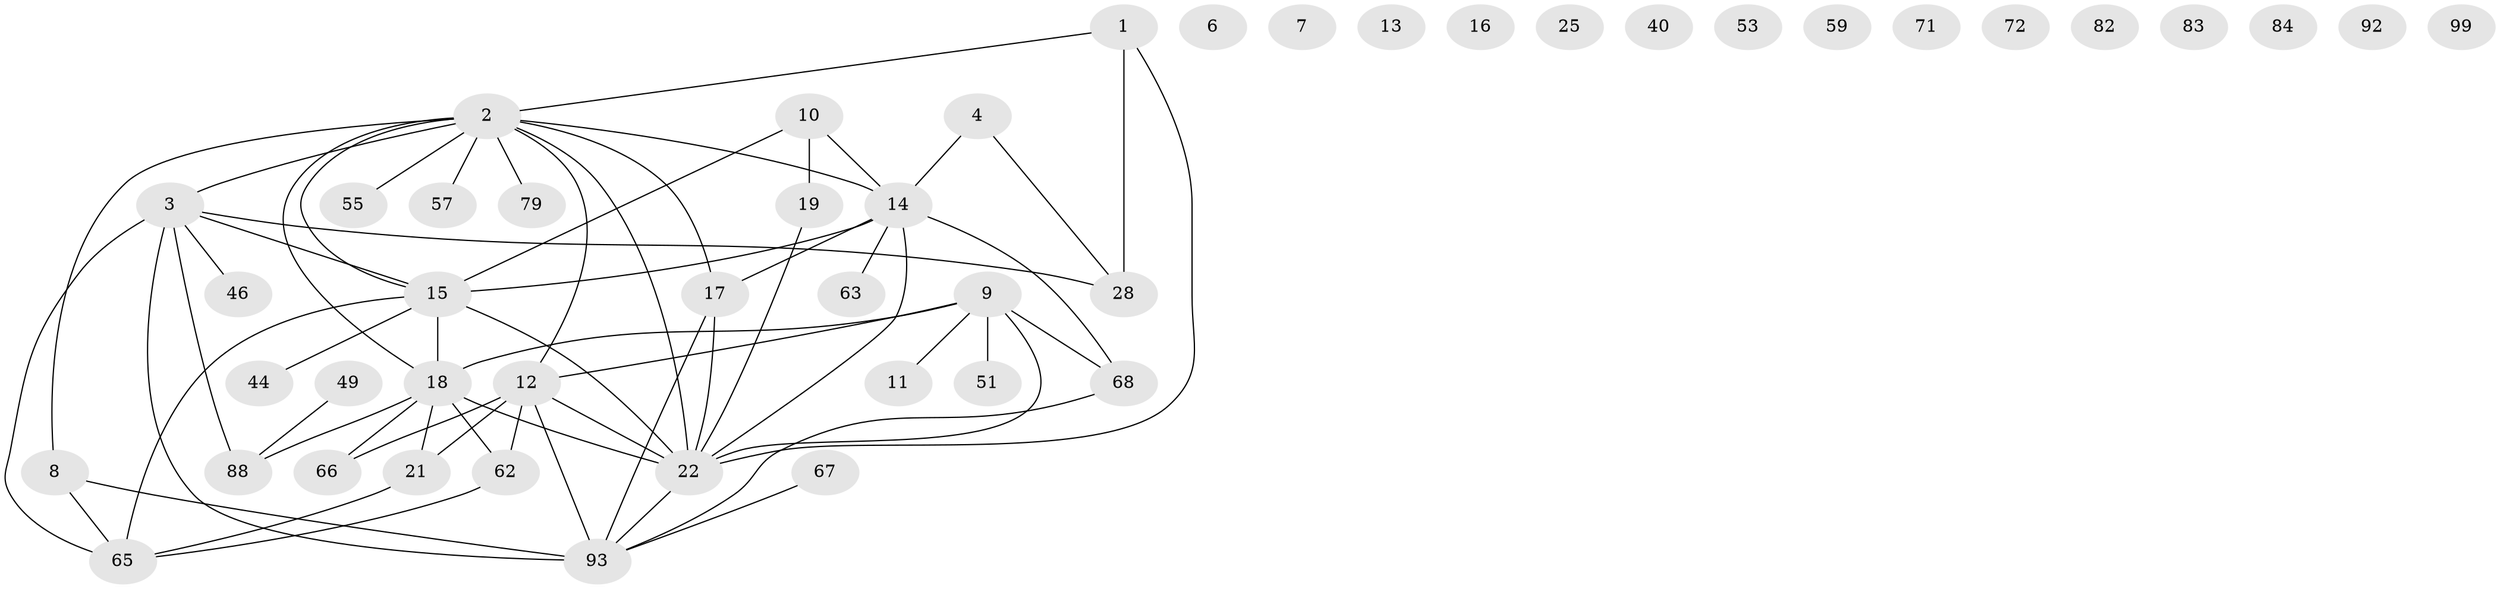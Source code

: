 // original degree distribution, {1: 0.24778761061946902, 9: 0.008849557522123894, 2: 0.23008849557522124, 4: 0.13274336283185842, 0: 0.10619469026548672, 5: 0.07964601769911504, 6: 0.05309734513274336, 3: 0.1415929203539823}
// Generated by graph-tools (version 1.1) at 2025/16/03/04/25 18:16:47]
// undirected, 47 vertices, 61 edges
graph export_dot {
graph [start="1"]
  node [color=gray90,style=filled];
  1 [super="+61"];
  2 [super="+94+5+38+54+70+52"];
  3 [super="+20"];
  4 [super="+76"];
  6;
  7;
  8 [super="+81"];
  9 [super="+106+107+24+29"];
  10 [super="+39"];
  11;
  12 [super="+37+43"];
  13 [super="+30"];
  14 [super="+85+34+47"];
  15 [super="+26+111+58+64+48"];
  16 [super="+108"];
  17 [super="+50+31"];
  18 [super="+33+23"];
  19;
  21 [super="+42+56"];
  22 [super="+36+27"];
  25;
  28 [super="+80+96+74+75"];
  40;
  44;
  46;
  49;
  51 [super="+69"];
  53;
  55;
  57;
  59;
  62;
  63;
  65 [super="+103"];
  66;
  67;
  68 [super="+73+113"];
  71;
  72 [super="+87"];
  79;
  82;
  83;
  84;
  88 [super="+101"];
  92;
  93 [super="+95"];
  99;
  1 -- 28;
  1 -- 2;
  1 -- 22;
  2 -- 55 [weight=2];
  2 -- 15;
  2 -- 79;
  2 -- 8;
  2 -- 12 [weight=2];
  2 -- 14;
  2 -- 17;
  2 -- 3;
  2 -- 22;
  2 -- 57;
  2 -- 18;
  3 -- 93;
  3 -- 65;
  3 -- 88;
  3 -- 46;
  3 -- 15;
  3 -- 28;
  4 -- 28;
  4 -- 14;
  8 -- 93;
  8 -- 65;
  9 -- 18 [weight=2];
  9 -- 68 [weight=2];
  9 -- 12;
  9 -- 11;
  9 -- 22;
  9 -- 51;
  10 -- 19;
  10 -- 15;
  10 -- 14;
  12 -- 93 [weight=2];
  12 -- 66;
  12 -- 21;
  12 -- 22;
  12 -- 62;
  14 -- 68 [weight=2];
  14 -- 63;
  14 -- 15;
  14 -- 22;
  14 -- 17;
  15 -- 65;
  15 -- 18 [weight=2];
  15 -- 22 [weight=3];
  15 -- 44;
  17 -- 22;
  17 -- 93;
  18 -- 66;
  18 -- 88;
  18 -- 62;
  18 -- 21;
  18 -- 22;
  19 -- 22;
  21 -- 65;
  22 -- 93;
  49 -- 88;
  62 -- 65;
  67 -- 93;
  68 -- 93;
}
